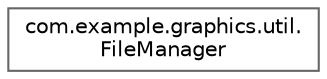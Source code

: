 digraph "Graphical Class Hierarchy"
{
 // LATEX_PDF_SIZE
  bgcolor="transparent";
  edge [fontname=Helvetica,fontsize=10,labelfontname=Helvetica,labelfontsize=10];
  node [fontname=Helvetica,fontsize=10,shape=box,height=0.2,width=0.4];
  rankdir="LR";
  Node0 [id="Node000000",label="com.example.graphics.util.\lFileManager",height=0.2,width=0.4,color="grey40", fillcolor="white", style="filled",URL="$classcom_1_1example_1_1graphics_1_1util_1_1FileManager.html",tooltip=" "];
}
